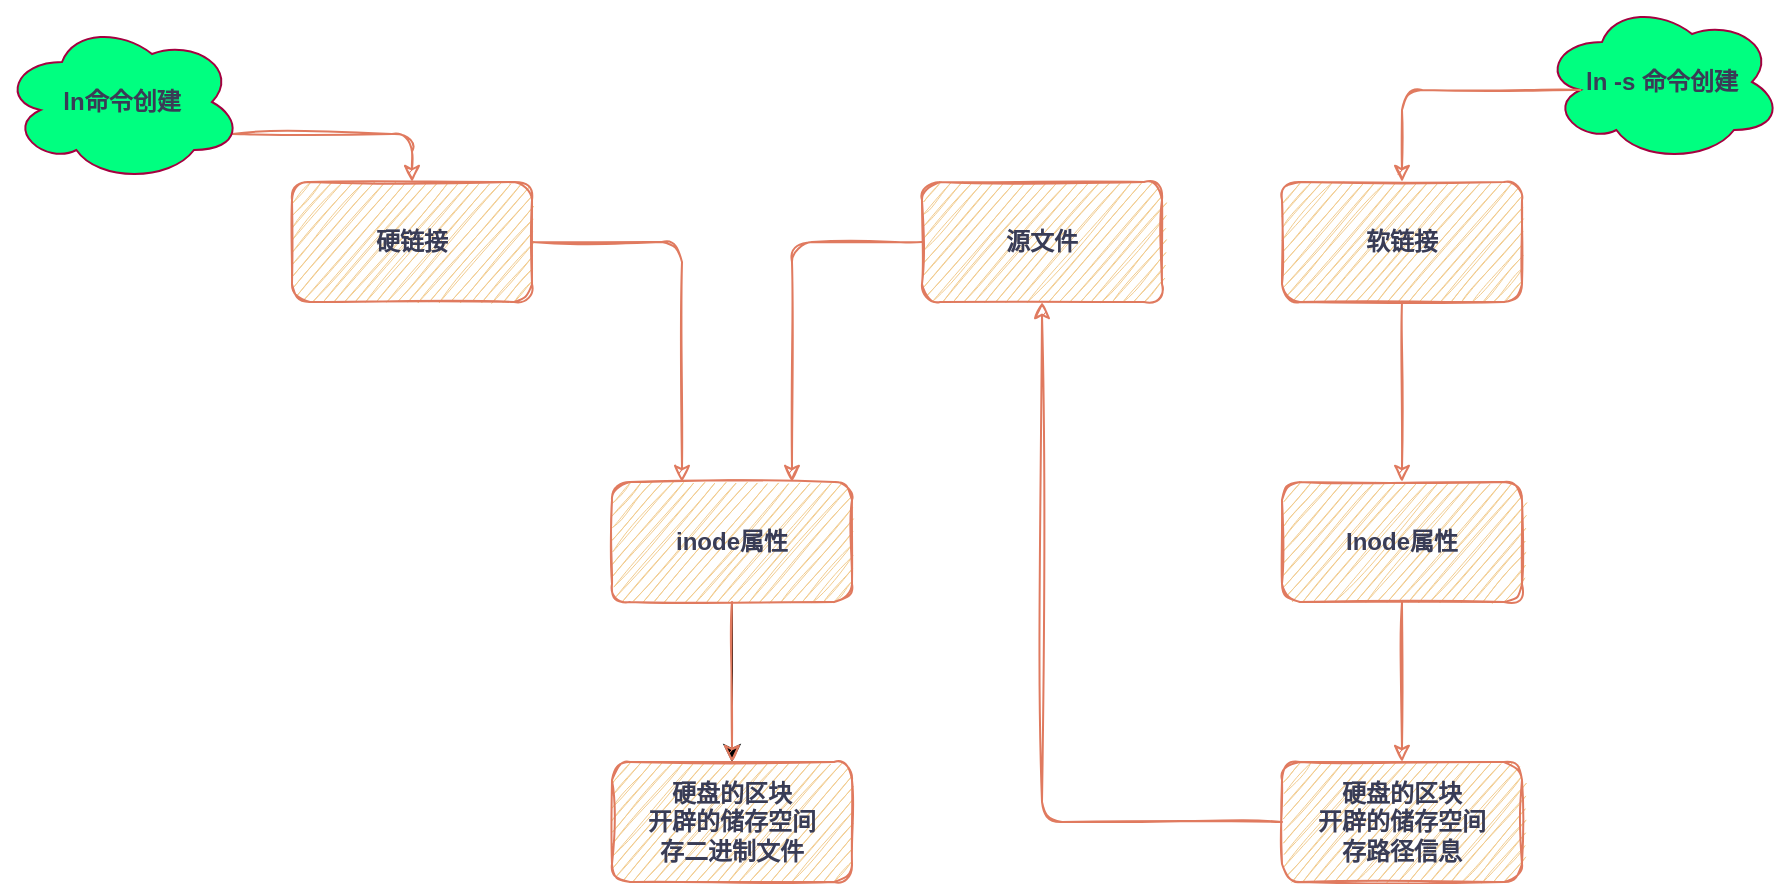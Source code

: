 <mxfile>
    <diagram id="t9ocWZC0N6c8vZZbkpax" name="第 1 页">
        <mxGraphModel dx="1295" dy="654" grid="1" gridSize="10" guides="1" tooltips="1" connect="1" arrows="1" fold="1" page="1" pageScale="1" pageWidth="2339" pageHeight="3300" background="#FFFFFF" math="0" shadow="0">
            <root>
                <mxCell id="0"/>
                <mxCell id="1" parent="0"/>
                <mxCell id="2" value="" style="edgeStyle=orthogonalEdgeStyle;orthogonalLoop=1;jettySize=auto;html=1;strokeColor=#E07A5F;fontColor=#393C56;labelBackgroundColor=#F4F1DE;sketch=1;fontStyle=1;exitX=0.96;exitY=0.7;exitDx=0;exitDy=0;exitPerimeter=0;entryX=0.5;entryY=0;entryDx=0;entryDy=0;" edge="1" parent="1" source="14" target="4">
                    <mxGeometry relative="1" as="geometry">
                        <mxPoint x="85" y="330" as="targetPoint"/>
                    </mxGeometry>
                </mxCell>
                <mxCell id="3" value="" style="edgeStyle=orthogonalEdgeStyle;orthogonalLoop=1;jettySize=auto;html=1;strokeColor=#E07A5F;fontColor=#393C56;labelBackgroundColor=#F4F1DE;sketch=1;fontStyle=1" edge="1" parent="1" source="4" target="7">
                    <mxGeometry relative="1" as="geometry">
                        <Array as="points">
                            <mxPoint x="380" y="220"/>
                        </Array>
                    </mxGeometry>
                </mxCell>
                <mxCell id="4" value="硬链接" style="whiteSpace=wrap;html=1;fillColor=#F2CC8F;strokeColor=#E07A5F;fontColor=#393C56;sketch=1;rounded=1;fontStyle=1" vertex="1" parent="1">
                    <mxGeometry x="185" y="190" width="120" height="60" as="geometry"/>
                </mxCell>
                <mxCell id="9" style="edgeStyle=orthogonalEdgeStyle;rounded=0;orthogonalLoop=1;jettySize=auto;html=1;exitX=0.5;exitY=1;exitDx=0;exitDy=0;entryX=0.5;entryY=0;entryDx=0;entryDy=0;" edge="1" parent="1" source="7" target="8">
                    <mxGeometry relative="1" as="geometry"/>
                </mxCell>
                <mxCell id="7" value="inode属性" style="whiteSpace=wrap;html=1;fillColor=#F2CC8F;strokeColor=#E07A5F;fontColor=#393C56;sketch=1;rounded=1;fontStyle=1" vertex="1" parent="1">
                    <mxGeometry x="345" y="340" width="120" height="60" as="geometry"/>
                </mxCell>
                <mxCell id="8" value="硬盘的区块&lt;br&gt;开辟的储存空间&lt;br&gt;存二进制文件" style="whiteSpace=wrap;html=1;fillColor=#F2CC8F;strokeColor=#E07A5F;fontColor=#393C56;sketch=1;rounded=1;fontStyle=1" vertex="1" parent="1">
                    <mxGeometry x="345" y="480" width="120" height="60" as="geometry"/>
                </mxCell>
                <mxCell id="11" value="源文件" style="whiteSpace=wrap;html=1;fillColor=#F2CC8F;strokeColor=#E07A5F;fontColor=#393C56;sketch=1;rounded=1;fontStyle=1" vertex="1" parent="1">
                    <mxGeometry x="500" y="190" width="120" height="60" as="geometry"/>
                </mxCell>
                <mxCell id="12" value="" style="edgeStyle=orthogonalEdgeStyle;orthogonalLoop=1;jettySize=auto;html=1;strokeColor=#E07A5F;fontColor=#393C56;labelBackgroundColor=#F4F1DE;sketch=1;fontStyle=1;exitX=0.5;exitY=1;exitDx=0;exitDy=0;entryX=0.5;entryY=0;entryDx=0;entryDy=0;" edge="1" parent="1" source="7" target="8">
                    <mxGeometry relative="1" as="geometry">
                        <mxPoint x="320" y="240" as="sourcePoint"/>
                        <mxPoint x="415" y="350" as="targetPoint"/>
                    </mxGeometry>
                </mxCell>
                <mxCell id="14" value="&lt;font color=&quot;#393c56&quot;&gt;&lt;b&gt;ln命令创建&lt;/b&gt;&lt;/font&gt;" style="ellipse;shape=cloud;whiteSpace=wrap;html=1;strokeColor=#A50040;fontColor=#ffffff;fillColor=#00FF80;" vertex="1" parent="1">
                    <mxGeometry x="40" y="110" width="120" height="80" as="geometry"/>
                </mxCell>
                <mxCell id="15" value="" style="edgeStyle=orthogonalEdgeStyle;orthogonalLoop=1;jettySize=auto;html=1;strokeColor=#E07A5F;fontColor=#393C56;labelBackgroundColor=#F4F1DE;sketch=1;fontStyle=1;exitX=0;exitY=0.5;exitDx=0;exitDy=0;entryX=0.75;entryY=0;entryDx=0;entryDy=0;" edge="1" parent="1" source="11" target="7">
                    <mxGeometry relative="1" as="geometry">
                        <mxPoint x="315" y="230" as="sourcePoint"/>
                        <mxPoint x="415" y="350" as="targetPoint"/>
                    </mxGeometry>
                </mxCell>
                <mxCell id="16" value="软链接" style="whiteSpace=wrap;html=1;fillColor=#F2CC8F;strokeColor=#E07A5F;fontColor=#393C56;sketch=1;rounded=1;fontStyle=1" vertex="1" parent="1">
                    <mxGeometry x="680" y="190" width="120" height="60" as="geometry"/>
                </mxCell>
                <mxCell id="17" value="&lt;font color=&quot;#393c56&quot;&gt;&lt;b&gt;ln -s 命令创建&lt;/b&gt;&lt;/font&gt;" style="ellipse;shape=cloud;whiteSpace=wrap;html=1;strokeColor=#A50040;fontColor=#ffffff;fillColor=#00FF80;" vertex="1" parent="1">
                    <mxGeometry x="810" y="100" width="120" height="80" as="geometry"/>
                </mxCell>
                <mxCell id="19" value="" style="edgeStyle=orthogonalEdgeStyle;orthogonalLoop=1;jettySize=auto;html=1;strokeColor=#E07A5F;fontColor=#393C56;labelBackgroundColor=#F4F1DE;sketch=1;fontStyle=1;exitX=0.5;exitY=1;exitDx=0;exitDy=0;entryX=0.5;entryY=0;entryDx=0;entryDy=0;" edge="1" parent="1" source="16" target="21">
                    <mxGeometry relative="1" as="geometry">
                        <mxPoint x="705" y="310" as="sourcePoint"/>
                        <mxPoint x="740" y="400" as="targetPoint"/>
                    </mxGeometry>
                </mxCell>
                <mxCell id="20" value="" style="edgeStyle=orthogonalEdgeStyle;orthogonalLoop=1;jettySize=auto;html=1;strokeColor=#E07A5F;fontColor=#393C56;labelBackgroundColor=#F4F1DE;sketch=1;fontStyle=1;exitX=0.16;exitY=0.55;exitDx=0;exitDy=0;entryX=0.5;entryY=0;entryDx=0;entryDy=0;exitPerimeter=0;" edge="1" parent="1" source="17" target="16">
                    <mxGeometry relative="1" as="geometry">
                        <mxPoint x="750" y="260" as="sourcePoint"/>
                        <mxPoint x="650" y="440" as="targetPoint"/>
                    </mxGeometry>
                </mxCell>
                <mxCell id="21" value="Inode属性" style="whiteSpace=wrap;html=1;fillColor=#F2CC8F;strokeColor=#E07A5F;fontColor=#393C56;sketch=1;rounded=1;fontStyle=1" vertex="1" parent="1">
                    <mxGeometry x="680" y="340" width="120" height="60" as="geometry"/>
                </mxCell>
                <mxCell id="22" value="硬盘的区块&lt;br&gt;开辟的储存空间&lt;br&gt;存路径信息" style="whiteSpace=wrap;html=1;fillColor=#F2CC8F;strokeColor=#E07A5F;fontColor=#393C56;sketch=1;rounded=1;fontStyle=1" vertex="1" parent="1">
                    <mxGeometry x="680" y="480" width="120" height="60" as="geometry"/>
                </mxCell>
                <mxCell id="23" value="" style="edgeStyle=orthogonalEdgeStyle;orthogonalLoop=1;jettySize=auto;html=1;strokeColor=#E07A5F;fontColor=#393C56;labelBackgroundColor=#F4F1DE;sketch=1;fontStyle=1;exitX=0.5;exitY=1;exitDx=0;exitDy=0;entryX=0.5;entryY=0;entryDx=0;entryDy=0;" edge="1" parent="1" source="21" target="22">
                    <mxGeometry relative="1" as="geometry">
                        <mxPoint x="415" y="410" as="sourcePoint"/>
                        <mxPoint x="750" y="480" as="targetPoint"/>
                    </mxGeometry>
                </mxCell>
                <mxCell id="24" value="" style="edgeStyle=orthogonalEdgeStyle;orthogonalLoop=1;jettySize=auto;html=1;strokeColor=#E07A5F;fontColor=#393C56;labelBackgroundColor=#F4F1DE;sketch=1;fontStyle=1;exitX=0;exitY=0.5;exitDx=0;exitDy=0;entryX=0.5;entryY=1;entryDx=0;entryDy=0;" edge="1" parent="1" source="22" target="11">
                    <mxGeometry relative="1" as="geometry">
                        <mxPoint x="425" y="420" as="sourcePoint"/>
                        <mxPoint x="425" y="500" as="targetPoint"/>
                        <Array as="points">
                            <mxPoint x="560" y="510"/>
                        </Array>
                    </mxGeometry>
                </mxCell>
            </root>
        </mxGraphModel>
    </diagram>
</mxfile>
